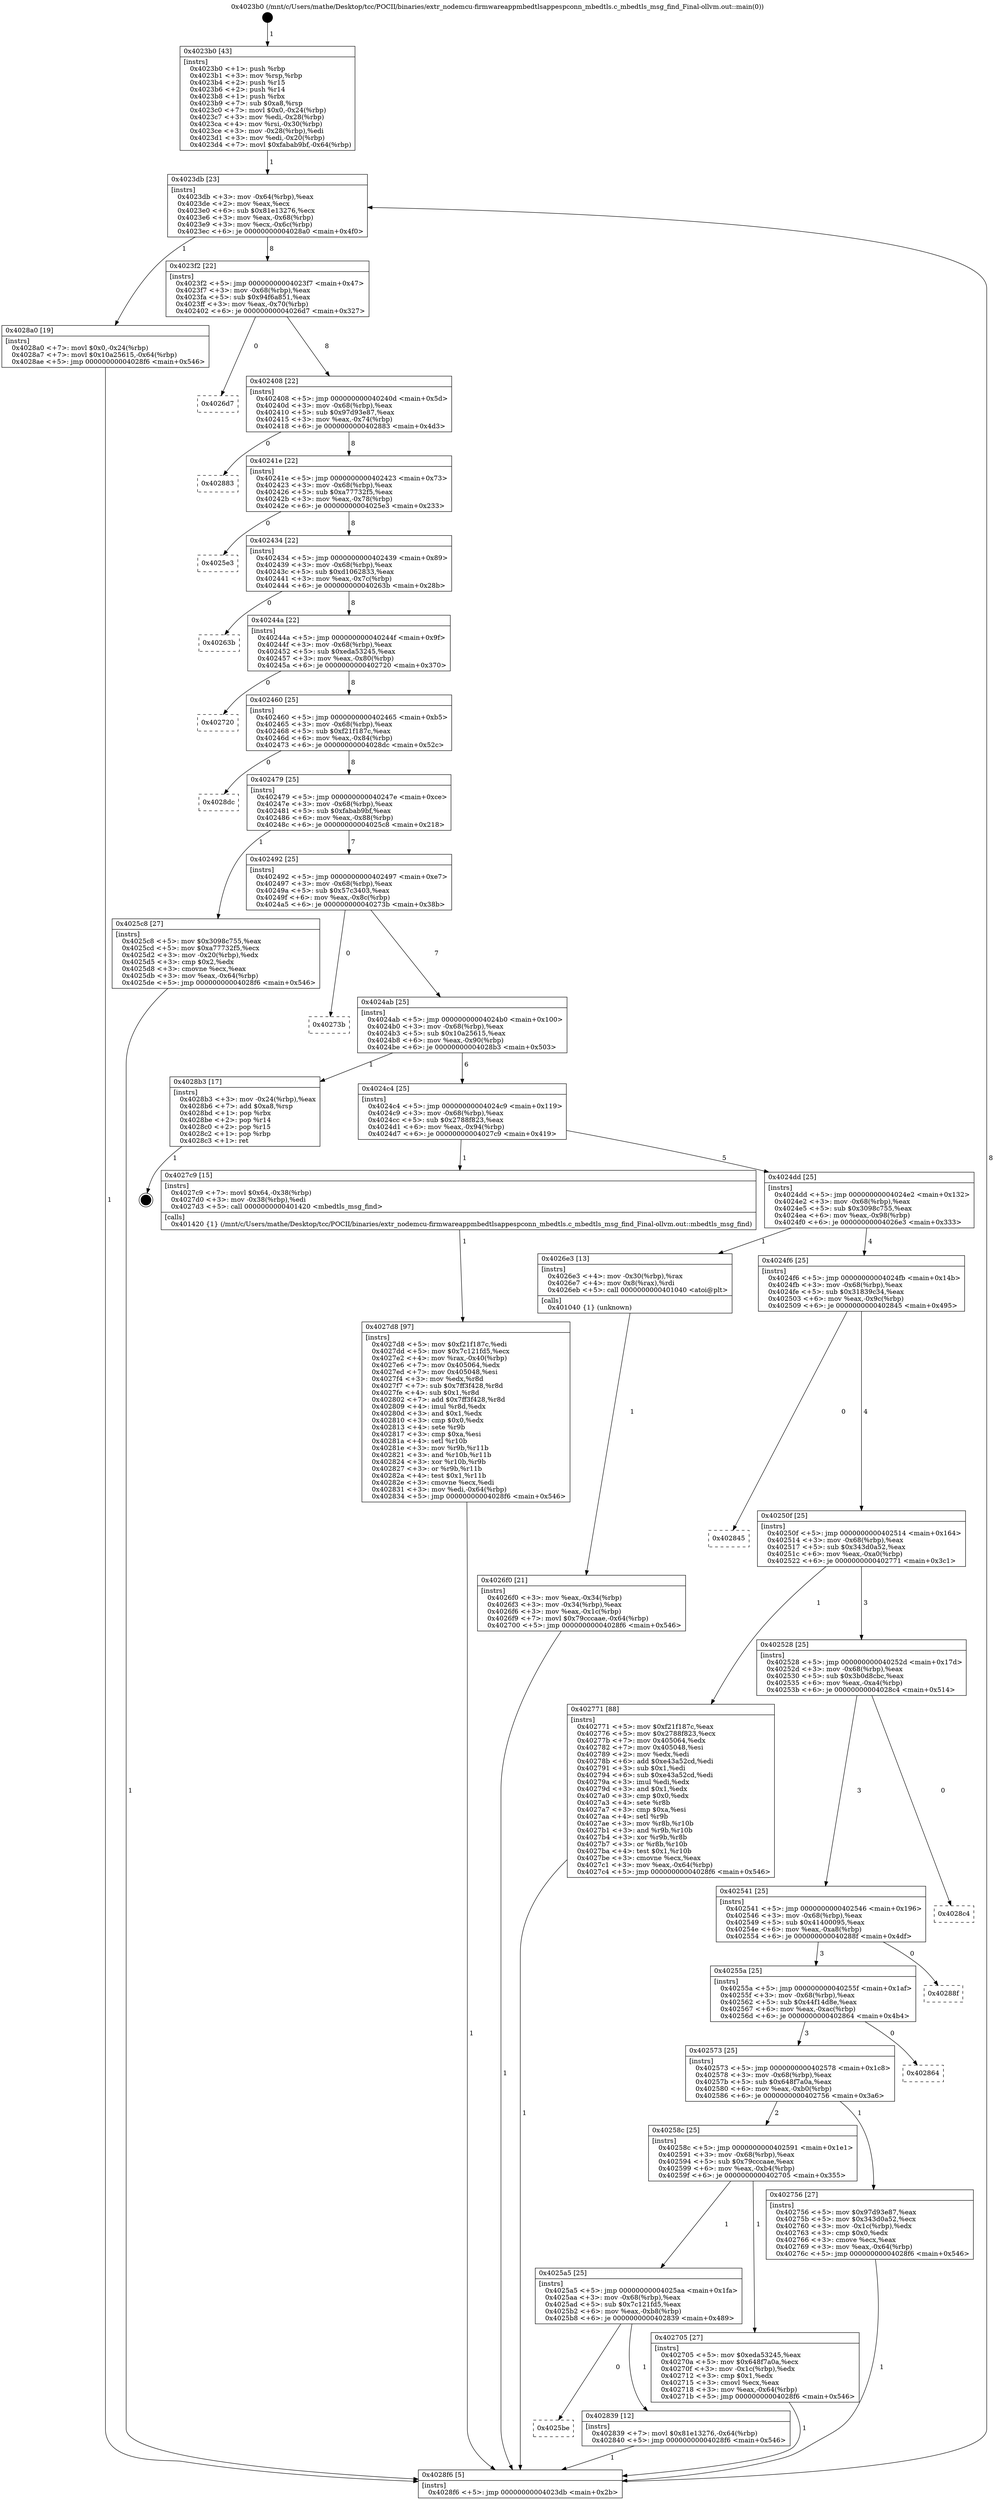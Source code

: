 digraph "0x4023b0" {
  label = "0x4023b0 (/mnt/c/Users/mathe/Desktop/tcc/POCII/binaries/extr_nodemcu-firmwareappmbedtlsappespconn_mbedtls.c_mbedtls_msg_find_Final-ollvm.out::main(0))"
  labelloc = "t"
  node[shape=record]

  Entry [label="",width=0.3,height=0.3,shape=circle,fillcolor=black,style=filled]
  "0x4023db" [label="{
     0x4023db [23]\l
     | [instrs]\l
     &nbsp;&nbsp;0x4023db \<+3\>: mov -0x64(%rbp),%eax\l
     &nbsp;&nbsp;0x4023de \<+2\>: mov %eax,%ecx\l
     &nbsp;&nbsp;0x4023e0 \<+6\>: sub $0x81e13276,%ecx\l
     &nbsp;&nbsp;0x4023e6 \<+3\>: mov %eax,-0x68(%rbp)\l
     &nbsp;&nbsp;0x4023e9 \<+3\>: mov %ecx,-0x6c(%rbp)\l
     &nbsp;&nbsp;0x4023ec \<+6\>: je 00000000004028a0 \<main+0x4f0\>\l
  }"]
  "0x4028a0" [label="{
     0x4028a0 [19]\l
     | [instrs]\l
     &nbsp;&nbsp;0x4028a0 \<+7\>: movl $0x0,-0x24(%rbp)\l
     &nbsp;&nbsp;0x4028a7 \<+7\>: movl $0x10a25615,-0x64(%rbp)\l
     &nbsp;&nbsp;0x4028ae \<+5\>: jmp 00000000004028f6 \<main+0x546\>\l
  }"]
  "0x4023f2" [label="{
     0x4023f2 [22]\l
     | [instrs]\l
     &nbsp;&nbsp;0x4023f2 \<+5\>: jmp 00000000004023f7 \<main+0x47\>\l
     &nbsp;&nbsp;0x4023f7 \<+3\>: mov -0x68(%rbp),%eax\l
     &nbsp;&nbsp;0x4023fa \<+5\>: sub $0x94f6a851,%eax\l
     &nbsp;&nbsp;0x4023ff \<+3\>: mov %eax,-0x70(%rbp)\l
     &nbsp;&nbsp;0x402402 \<+6\>: je 00000000004026d7 \<main+0x327\>\l
  }"]
  Exit [label="",width=0.3,height=0.3,shape=circle,fillcolor=black,style=filled,peripheries=2]
  "0x4026d7" [label="{
     0x4026d7\l
  }", style=dashed]
  "0x402408" [label="{
     0x402408 [22]\l
     | [instrs]\l
     &nbsp;&nbsp;0x402408 \<+5\>: jmp 000000000040240d \<main+0x5d\>\l
     &nbsp;&nbsp;0x40240d \<+3\>: mov -0x68(%rbp),%eax\l
     &nbsp;&nbsp;0x402410 \<+5\>: sub $0x97d93e87,%eax\l
     &nbsp;&nbsp;0x402415 \<+3\>: mov %eax,-0x74(%rbp)\l
     &nbsp;&nbsp;0x402418 \<+6\>: je 0000000000402883 \<main+0x4d3\>\l
  }"]
  "0x4025be" [label="{
     0x4025be\l
  }", style=dashed]
  "0x402883" [label="{
     0x402883\l
  }", style=dashed]
  "0x40241e" [label="{
     0x40241e [22]\l
     | [instrs]\l
     &nbsp;&nbsp;0x40241e \<+5\>: jmp 0000000000402423 \<main+0x73\>\l
     &nbsp;&nbsp;0x402423 \<+3\>: mov -0x68(%rbp),%eax\l
     &nbsp;&nbsp;0x402426 \<+5\>: sub $0xa77732f5,%eax\l
     &nbsp;&nbsp;0x40242b \<+3\>: mov %eax,-0x78(%rbp)\l
     &nbsp;&nbsp;0x40242e \<+6\>: je 00000000004025e3 \<main+0x233\>\l
  }"]
  "0x402839" [label="{
     0x402839 [12]\l
     | [instrs]\l
     &nbsp;&nbsp;0x402839 \<+7\>: movl $0x81e13276,-0x64(%rbp)\l
     &nbsp;&nbsp;0x402840 \<+5\>: jmp 00000000004028f6 \<main+0x546\>\l
  }"]
  "0x4025e3" [label="{
     0x4025e3\l
  }", style=dashed]
  "0x402434" [label="{
     0x402434 [22]\l
     | [instrs]\l
     &nbsp;&nbsp;0x402434 \<+5\>: jmp 0000000000402439 \<main+0x89\>\l
     &nbsp;&nbsp;0x402439 \<+3\>: mov -0x68(%rbp),%eax\l
     &nbsp;&nbsp;0x40243c \<+5\>: sub $0xd1062833,%eax\l
     &nbsp;&nbsp;0x402441 \<+3\>: mov %eax,-0x7c(%rbp)\l
     &nbsp;&nbsp;0x402444 \<+6\>: je 000000000040263b \<main+0x28b\>\l
  }"]
  "0x4027d8" [label="{
     0x4027d8 [97]\l
     | [instrs]\l
     &nbsp;&nbsp;0x4027d8 \<+5\>: mov $0xf21f187c,%edi\l
     &nbsp;&nbsp;0x4027dd \<+5\>: mov $0x7c121fd5,%ecx\l
     &nbsp;&nbsp;0x4027e2 \<+4\>: mov %rax,-0x40(%rbp)\l
     &nbsp;&nbsp;0x4027e6 \<+7\>: mov 0x405064,%edx\l
     &nbsp;&nbsp;0x4027ed \<+7\>: mov 0x405048,%esi\l
     &nbsp;&nbsp;0x4027f4 \<+3\>: mov %edx,%r8d\l
     &nbsp;&nbsp;0x4027f7 \<+7\>: sub $0x7ff3f428,%r8d\l
     &nbsp;&nbsp;0x4027fe \<+4\>: sub $0x1,%r8d\l
     &nbsp;&nbsp;0x402802 \<+7\>: add $0x7ff3f428,%r8d\l
     &nbsp;&nbsp;0x402809 \<+4\>: imul %r8d,%edx\l
     &nbsp;&nbsp;0x40280d \<+3\>: and $0x1,%edx\l
     &nbsp;&nbsp;0x402810 \<+3\>: cmp $0x0,%edx\l
     &nbsp;&nbsp;0x402813 \<+4\>: sete %r9b\l
     &nbsp;&nbsp;0x402817 \<+3\>: cmp $0xa,%esi\l
     &nbsp;&nbsp;0x40281a \<+4\>: setl %r10b\l
     &nbsp;&nbsp;0x40281e \<+3\>: mov %r9b,%r11b\l
     &nbsp;&nbsp;0x402821 \<+3\>: and %r10b,%r11b\l
     &nbsp;&nbsp;0x402824 \<+3\>: xor %r10b,%r9b\l
     &nbsp;&nbsp;0x402827 \<+3\>: or %r9b,%r11b\l
     &nbsp;&nbsp;0x40282a \<+4\>: test $0x1,%r11b\l
     &nbsp;&nbsp;0x40282e \<+3\>: cmovne %ecx,%edi\l
     &nbsp;&nbsp;0x402831 \<+3\>: mov %edi,-0x64(%rbp)\l
     &nbsp;&nbsp;0x402834 \<+5\>: jmp 00000000004028f6 \<main+0x546\>\l
  }"]
  "0x40263b" [label="{
     0x40263b\l
  }", style=dashed]
  "0x40244a" [label="{
     0x40244a [22]\l
     | [instrs]\l
     &nbsp;&nbsp;0x40244a \<+5\>: jmp 000000000040244f \<main+0x9f\>\l
     &nbsp;&nbsp;0x40244f \<+3\>: mov -0x68(%rbp),%eax\l
     &nbsp;&nbsp;0x402452 \<+5\>: sub $0xeda53245,%eax\l
     &nbsp;&nbsp;0x402457 \<+3\>: mov %eax,-0x80(%rbp)\l
     &nbsp;&nbsp;0x40245a \<+6\>: je 0000000000402720 \<main+0x370\>\l
  }"]
  "0x4025a5" [label="{
     0x4025a5 [25]\l
     | [instrs]\l
     &nbsp;&nbsp;0x4025a5 \<+5\>: jmp 00000000004025aa \<main+0x1fa\>\l
     &nbsp;&nbsp;0x4025aa \<+3\>: mov -0x68(%rbp),%eax\l
     &nbsp;&nbsp;0x4025ad \<+5\>: sub $0x7c121fd5,%eax\l
     &nbsp;&nbsp;0x4025b2 \<+6\>: mov %eax,-0xb8(%rbp)\l
     &nbsp;&nbsp;0x4025b8 \<+6\>: je 0000000000402839 \<main+0x489\>\l
  }"]
  "0x402720" [label="{
     0x402720\l
  }", style=dashed]
  "0x402460" [label="{
     0x402460 [25]\l
     | [instrs]\l
     &nbsp;&nbsp;0x402460 \<+5\>: jmp 0000000000402465 \<main+0xb5\>\l
     &nbsp;&nbsp;0x402465 \<+3\>: mov -0x68(%rbp),%eax\l
     &nbsp;&nbsp;0x402468 \<+5\>: sub $0xf21f187c,%eax\l
     &nbsp;&nbsp;0x40246d \<+6\>: mov %eax,-0x84(%rbp)\l
     &nbsp;&nbsp;0x402473 \<+6\>: je 00000000004028dc \<main+0x52c\>\l
  }"]
  "0x402705" [label="{
     0x402705 [27]\l
     | [instrs]\l
     &nbsp;&nbsp;0x402705 \<+5\>: mov $0xeda53245,%eax\l
     &nbsp;&nbsp;0x40270a \<+5\>: mov $0x648f7a0a,%ecx\l
     &nbsp;&nbsp;0x40270f \<+3\>: mov -0x1c(%rbp),%edx\l
     &nbsp;&nbsp;0x402712 \<+3\>: cmp $0x1,%edx\l
     &nbsp;&nbsp;0x402715 \<+3\>: cmovl %ecx,%eax\l
     &nbsp;&nbsp;0x402718 \<+3\>: mov %eax,-0x64(%rbp)\l
     &nbsp;&nbsp;0x40271b \<+5\>: jmp 00000000004028f6 \<main+0x546\>\l
  }"]
  "0x4028dc" [label="{
     0x4028dc\l
  }", style=dashed]
  "0x402479" [label="{
     0x402479 [25]\l
     | [instrs]\l
     &nbsp;&nbsp;0x402479 \<+5\>: jmp 000000000040247e \<main+0xce\>\l
     &nbsp;&nbsp;0x40247e \<+3\>: mov -0x68(%rbp),%eax\l
     &nbsp;&nbsp;0x402481 \<+5\>: sub $0xfabab9bf,%eax\l
     &nbsp;&nbsp;0x402486 \<+6\>: mov %eax,-0x88(%rbp)\l
     &nbsp;&nbsp;0x40248c \<+6\>: je 00000000004025c8 \<main+0x218\>\l
  }"]
  "0x40258c" [label="{
     0x40258c [25]\l
     | [instrs]\l
     &nbsp;&nbsp;0x40258c \<+5\>: jmp 0000000000402591 \<main+0x1e1\>\l
     &nbsp;&nbsp;0x402591 \<+3\>: mov -0x68(%rbp),%eax\l
     &nbsp;&nbsp;0x402594 \<+5\>: sub $0x79cccaae,%eax\l
     &nbsp;&nbsp;0x402599 \<+6\>: mov %eax,-0xb4(%rbp)\l
     &nbsp;&nbsp;0x40259f \<+6\>: je 0000000000402705 \<main+0x355\>\l
  }"]
  "0x4025c8" [label="{
     0x4025c8 [27]\l
     | [instrs]\l
     &nbsp;&nbsp;0x4025c8 \<+5\>: mov $0x3098c755,%eax\l
     &nbsp;&nbsp;0x4025cd \<+5\>: mov $0xa77732f5,%ecx\l
     &nbsp;&nbsp;0x4025d2 \<+3\>: mov -0x20(%rbp),%edx\l
     &nbsp;&nbsp;0x4025d5 \<+3\>: cmp $0x2,%edx\l
     &nbsp;&nbsp;0x4025d8 \<+3\>: cmovne %ecx,%eax\l
     &nbsp;&nbsp;0x4025db \<+3\>: mov %eax,-0x64(%rbp)\l
     &nbsp;&nbsp;0x4025de \<+5\>: jmp 00000000004028f6 \<main+0x546\>\l
  }"]
  "0x402492" [label="{
     0x402492 [25]\l
     | [instrs]\l
     &nbsp;&nbsp;0x402492 \<+5\>: jmp 0000000000402497 \<main+0xe7\>\l
     &nbsp;&nbsp;0x402497 \<+3\>: mov -0x68(%rbp),%eax\l
     &nbsp;&nbsp;0x40249a \<+5\>: sub $0x57c3403,%eax\l
     &nbsp;&nbsp;0x40249f \<+6\>: mov %eax,-0x8c(%rbp)\l
     &nbsp;&nbsp;0x4024a5 \<+6\>: je 000000000040273b \<main+0x38b\>\l
  }"]
  "0x4028f6" [label="{
     0x4028f6 [5]\l
     | [instrs]\l
     &nbsp;&nbsp;0x4028f6 \<+5\>: jmp 00000000004023db \<main+0x2b\>\l
  }"]
  "0x4023b0" [label="{
     0x4023b0 [43]\l
     | [instrs]\l
     &nbsp;&nbsp;0x4023b0 \<+1\>: push %rbp\l
     &nbsp;&nbsp;0x4023b1 \<+3\>: mov %rsp,%rbp\l
     &nbsp;&nbsp;0x4023b4 \<+2\>: push %r15\l
     &nbsp;&nbsp;0x4023b6 \<+2\>: push %r14\l
     &nbsp;&nbsp;0x4023b8 \<+1\>: push %rbx\l
     &nbsp;&nbsp;0x4023b9 \<+7\>: sub $0xa8,%rsp\l
     &nbsp;&nbsp;0x4023c0 \<+7\>: movl $0x0,-0x24(%rbp)\l
     &nbsp;&nbsp;0x4023c7 \<+3\>: mov %edi,-0x28(%rbp)\l
     &nbsp;&nbsp;0x4023ca \<+4\>: mov %rsi,-0x30(%rbp)\l
     &nbsp;&nbsp;0x4023ce \<+3\>: mov -0x28(%rbp),%edi\l
     &nbsp;&nbsp;0x4023d1 \<+3\>: mov %edi,-0x20(%rbp)\l
     &nbsp;&nbsp;0x4023d4 \<+7\>: movl $0xfabab9bf,-0x64(%rbp)\l
  }"]
  "0x402756" [label="{
     0x402756 [27]\l
     | [instrs]\l
     &nbsp;&nbsp;0x402756 \<+5\>: mov $0x97d93e87,%eax\l
     &nbsp;&nbsp;0x40275b \<+5\>: mov $0x343d0a52,%ecx\l
     &nbsp;&nbsp;0x402760 \<+3\>: mov -0x1c(%rbp),%edx\l
     &nbsp;&nbsp;0x402763 \<+3\>: cmp $0x0,%edx\l
     &nbsp;&nbsp;0x402766 \<+3\>: cmove %ecx,%eax\l
     &nbsp;&nbsp;0x402769 \<+3\>: mov %eax,-0x64(%rbp)\l
     &nbsp;&nbsp;0x40276c \<+5\>: jmp 00000000004028f6 \<main+0x546\>\l
  }"]
  "0x40273b" [label="{
     0x40273b\l
  }", style=dashed]
  "0x4024ab" [label="{
     0x4024ab [25]\l
     | [instrs]\l
     &nbsp;&nbsp;0x4024ab \<+5\>: jmp 00000000004024b0 \<main+0x100\>\l
     &nbsp;&nbsp;0x4024b0 \<+3\>: mov -0x68(%rbp),%eax\l
     &nbsp;&nbsp;0x4024b3 \<+5\>: sub $0x10a25615,%eax\l
     &nbsp;&nbsp;0x4024b8 \<+6\>: mov %eax,-0x90(%rbp)\l
     &nbsp;&nbsp;0x4024be \<+6\>: je 00000000004028b3 \<main+0x503\>\l
  }"]
  "0x402573" [label="{
     0x402573 [25]\l
     | [instrs]\l
     &nbsp;&nbsp;0x402573 \<+5\>: jmp 0000000000402578 \<main+0x1c8\>\l
     &nbsp;&nbsp;0x402578 \<+3\>: mov -0x68(%rbp),%eax\l
     &nbsp;&nbsp;0x40257b \<+5\>: sub $0x648f7a0a,%eax\l
     &nbsp;&nbsp;0x402580 \<+6\>: mov %eax,-0xb0(%rbp)\l
     &nbsp;&nbsp;0x402586 \<+6\>: je 0000000000402756 \<main+0x3a6\>\l
  }"]
  "0x4028b3" [label="{
     0x4028b3 [17]\l
     | [instrs]\l
     &nbsp;&nbsp;0x4028b3 \<+3\>: mov -0x24(%rbp),%eax\l
     &nbsp;&nbsp;0x4028b6 \<+7\>: add $0xa8,%rsp\l
     &nbsp;&nbsp;0x4028bd \<+1\>: pop %rbx\l
     &nbsp;&nbsp;0x4028be \<+2\>: pop %r14\l
     &nbsp;&nbsp;0x4028c0 \<+2\>: pop %r15\l
     &nbsp;&nbsp;0x4028c2 \<+1\>: pop %rbp\l
     &nbsp;&nbsp;0x4028c3 \<+1\>: ret\l
  }"]
  "0x4024c4" [label="{
     0x4024c4 [25]\l
     | [instrs]\l
     &nbsp;&nbsp;0x4024c4 \<+5\>: jmp 00000000004024c9 \<main+0x119\>\l
     &nbsp;&nbsp;0x4024c9 \<+3\>: mov -0x68(%rbp),%eax\l
     &nbsp;&nbsp;0x4024cc \<+5\>: sub $0x2788f823,%eax\l
     &nbsp;&nbsp;0x4024d1 \<+6\>: mov %eax,-0x94(%rbp)\l
     &nbsp;&nbsp;0x4024d7 \<+6\>: je 00000000004027c9 \<main+0x419\>\l
  }"]
  "0x402864" [label="{
     0x402864\l
  }", style=dashed]
  "0x4027c9" [label="{
     0x4027c9 [15]\l
     | [instrs]\l
     &nbsp;&nbsp;0x4027c9 \<+7\>: movl $0x64,-0x38(%rbp)\l
     &nbsp;&nbsp;0x4027d0 \<+3\>: mov -0x38(%rbp),%edi\l
     &nbsp;&nbsp;0x4027d3 \<+5\>: call 0000000000401420 \<mbedtls_msg_find\>\l
     | [calls]\l
     &nbsp;&nbsp;0x401420 \{1\} (/mnt/c/Users/mathe/Desktop/tcc/POCII/binaries/extr_nodemcu-firmwareappmbedtlsappespconn_mbedtls.c_mbedtls_msg_find_Final-ollvm.out::mbedtls_msg_find)\l
  }"]
  "0x4024dd" [label="{
     0x4024dd [25]\l
     | [instrs]\l
     &nbsp;&nbsp;0x4024dd \<+5\>: jmp 00000000004024e2 \<main+0x132\>\l
     &nbsp;&nbsp;0x4024e2 \<+3\>: mov -0x68(%rbp),%eax\l
     &nbsp;&nbsp;0x4024e5 \<+5\>: sub $0x3098c755,%eax\l
     &nbsp;&nbsp;0x4024ea \<+6\>: mov %eax,-0x98(%rbp)\l
     &nbsp;&nbsp;0x4024f0 \<+6\>: je 00000000004026e3 \<main+0x333\>\l
  }"]
  "0x40255a" [label="{
     0x40255a [25]\l
     | [instrs]\l
     &nbsp;&nbsp;0x40255a \<+5\>: jmp 000000000040255f \<main+0x1af\>\l
     &nbsp;&nbsp;0x40255f \<+3\>: mov -0x68(%rbp),%eax\l
     &nbsp;&nbsp;0x402562 \<+5\>: sub $0x44f14d8e,%eax\l
     &nbsp;&nbsp;0x402567 \<+6\>: mov %eax,-0xac(%rbp)\l
     &nbsp;&nbsp;0x40256d \<+6\>: je 0000000000402864 \<main+0x4b4\>\l
  }"]
  "0x4026e3" [label="{
     0x4026e3 [13]\l
     | [instrs]\l
     &nbsp;&nbsp;0x4026e3 \<+4\>: mov -0x30(%rbp),%rax\l
     &nbsp;&nbsp;0x4026e7 \<+4\>: mov 0x8(%rax),%rdi\l
     &nbsp;&nbsp;0x4026eb \<+5\>: call 0000000000401040 \<atoi@plt\>\l
     | [calls]\l
     &nbsp;&nbsp;0x401040 \{1\} (unknown)\l
  }"]
  "0x4024f6" [label="{
     0x4024f6 [25]\l
     | [instrs]\l
     &nbsp;&nbsp;0x4024f6 \<+5\>: jmp 00000000004024fb \<main+0x14b\>\l
     &nbsp;&nbsp;0x4024fb \<+3\>: mov -0x68(%rbp),%eax\l
     &nbsp;&nbsp;0x4024fe \<+5\>: sub $0x31839c34,%eax\l
     &nbsp;&nbsp;0x402503 \<+6\>: mov %eax,-0x9c(%rbp)\l
     &nbsp;&nbsp;0x402509 \<+6\>: je 0000000000402845 \<main+0x495\>\l
  }"]
  "0x4026f0" [label="{
     0x4026f0 [21]\l
     | [instrs]\l
     &nbsp;&nbsp;0x4026f0 \<+3\>: mov %eax,-0x34(%rbp)\l
     &nbsp;&nbsp;0x4026f3 \<+3\>: mov -0x34(%rbp),%eax\l
     &nbsp;&nbsp;0x4026f6 \<+3\>: mov %eax,-0x1c(%rbp)\l
     &nbsp;&nbsp;0x4026f9 \<+7\>: movl $0x79cccaae,-0x64(%rbp)\l
     &nbsp;&nbsp;0x402700 \<+5\>: jmp 00000000004028f6 \<main+0x546\>\l
  }"]
  "0x40288f" [label="{
     0x40288f\l
  }", style=dashed]
  "0x402845" [label="{
     0x402845\l
  }", style=dashed]
  "0x40250f" [label="{
     0x40250f [25]\l
     | [instrs]\l
     &nbsp;&nbsp;0x40250f \<+5\>: jmp 0000000000402514 \<main+0x164\>\l
     &nbsp;&nbsp;0x402514 \<+3\>: mov -0x68(%rbp),%eax\l
     &nbsp;&nbsp;0x402517 \<+5\>: sub $0x343d0a52,%eax\l
     &nbsp;&nbsp;0x40251c \<+6\>: mov %eax,-0xa0(%rbp)\l
     &nbsp;&nbsp;0x402522 \<+6\>: je 0000000000402771 \<main+0x3c1\>\l
  }"]
  "0x402541" [label="{
     0x402541 [25]\l
     | [instrs]\l
     &nbsp;&nbsp;0x402541 \<+5\>: jmp 0000000000402546 \<main+0x196\>\l
     &nbsp;&nbsp;0x402546 \<+3\>: mov -0x68(%rbp),%eax\l
     &nbsp;&nbsp;0x402549 \<+5\>: sub $0x41400095,%eax\l
     &nbsp;&nbsp;0x40254e \<+6\>: mov %eax,-0xa8(%rbp)\l
     &nbsp;&nbsp;0x402554 \<+6\>: je 000000000040288f \<main+0x4df\>\l
  }"]
  "0x402771" [label="{
     0x402771 [88]\l
     | [instrs]\l
     &nbsp;&nbsp;0x402771 \<+5\>: mov $0xf21f187c,%eax\l
     &nbsp;&nbsp;0x402776 \<+5\>: mov $0x2788f823,%ecx\l
     &nbsp;&nbsp;0x40277b \<+7\>: mov 0x405064,%edx\l
     &nbsp;&nbsp;0x402782 \<+7\>: mov 0x405048,%esi\l
     &nbsp;&nbsp;0x402789 \<+2\>: mov %edx,%edi\l
     &nbsp;&nbsp;0x40278b \<+6\>: add $0xe43a52cd,%edi\l
     &nbsp;&nbsp;0x402791 \<+3\>: sub $0x1,%edi\l
     &nbsp;&nbsp;0x402794 \<+6\>: sub $0xe43a52cd,%edi\l
     &nbsp;&nbsp;0x40279a \<+3\>: imul %edi,%edx\l
     &nbsp;&nbsp;0x40279d \<+3\>: and $0x1,%edx\l
     &nbsp;&nbsp;0x4027a0 \<+3\>: cmp $0x0,%edx\l
     &nbsp;&nbsp;0x4027a3 \<+4\>: sete %r8b\l
     &nbsp;&nbsp;0x4027a7 \<+3\>: cmp $0xa,%esi\l
     &nbsp;&nbsp;0x4027aa \<+4\>: setl %r9b\l
     &nbsp;&nbsp;0x4027ae \<+3\>: mov %r8b,%r10b\l
     &nbsp;&nbsp;0x4027b1 \<+3\>: and %r9b,%r10b\l
     &nbsp;&nbsp;0x4027b4 \<+3\>: xor %r9b,%r8b\l
     &nbsp;&nbsp;0x4027b7 \<+3\>: or %r8b,%r10b\l
     &nbsp;&nbsp;0x4027ba \<+4\>: test $0x1,%r10b\l
     &nbsp;&nbsp;0x4027be \<+3\>: cmovne %ecx,%eax\l
     &nbsp;&nbsp;0x4027c1 \<+3\>: mov %eax,-0x64(%rbp)\l
     &nbsp;&nbsp;0x4027c4 \<+5\>: jmp 00000000004028f6 \<main+0x546\>\l
  }"]
  "0x402528" [label="{
     0x402528 [25]\l
     | [instrs]\l
     &nbsp;&nbsp;0x402528 \<+5\>: jmp 000000000040252d \<main+0x17d\>\l
     &nbsp;&nbsp;0x40252d \<+3\>: mov -0x68(%rbp),%eax\l
     &nbsp;&nbsp;0x402530 \<+5\>: sub $0x3b0d8cbc,%eax\l
     &nbsp;&nbsp;0x402535 \<+6\>: mov %eax,-0xa4(%rbp)\l
     &nbsp;&nbsp;0x40253b \<+6\>: je 00000000004028c4 \<main+0x514\>\l
  }"]
  "0x4028c4" [label="{
     0x4028c4\l
  }", style=dashed]
  Entry -> "0x4023b0" [label=" 1"]
  "0x4023db" -> "0x4028a0" [label=" 1"]
  "0x4023db" -> "0x4023f2" [label=" 8"]
  "0x4028b3" -> Exit [label=" 1"]
  "0x4023f2" -> "0x4026d7" [label=" 0"]
  "0x4023f2" -> "0x402408" [label=" 8"]
  "0x4028a0" -> "0x4028f6" [label=" 1"]
  "0x402408" -> "0x402883" [label=" 0"]
  "0x402408" -> "0x40241e" [label=" 8"]
  "0x402839" -> "0x4028f6" [label=" 1"]
  "0x40241e" -> "0x4025e3" [label=" 0"]
  "0x40241e" -> "0x402434" [label=" 8"]
  "0x4025a5" -> "0x4025be" [label=" 0"]
  "0x402434" -> "0x40263b" [label=" 0"]
  "0x402434" -> "0x40244a" [label=" 8"]
  "0x4025a5" -> "0x402839" [label=" 1"]
  "0x40244a" -> "0x402720" [label=" 0"]
  "0x40244a" -> "0x402460" [label=" 8"]
  "0x4027d8" -> "0x4028f6" [label=" 1"]
  "0x402460" -> "0x4028dc" [label=" 0"]
  "0x402460" -> "0x402479" [label=" 8"]
  "0x4027c9" -> "0x4027d8" [label=" 1"]
  "0x402479" -> "0x4025c8" [label=" 1"]
  "0x402479" -> "0x402492" [label=" 7"]
  "0x4025c8" -> "0x4028f6" [label=" 1"]
  "0x4023b0" -> "0x4023db" [label=" 1"]
  "0x4028f6" -> "0x4023db" [label=" 8"]
  "0x402756" -> "0x4028f6" [label=" 1"]
  "0x402492" -> "0x40273b" [label=" 0"]
  "0x402492" -> "0x4024ab" [label=" 7"]
  "0x402705" -> "0x4028f6" [label=" 1"]
  "0x4024ab" -> "0x4028b3" [label=" 1"]
  "0x4024ab" -> "0x4024c4" [label=" 6"]
  "0x40258c" -> "0x402705" [label=" 1"]
  "0x4024c4" -> "0x4027c9" [label=" 1"]
  "0x4024c4" -> "0x4024dd" [label=" 5"]
  "0x402771" -> "0x4028f6" [label=" 1"]
  "0x4024dd" -> "0x4026e3" [label=" 1"]
  "0x4024dd" -> "0x4024f6" [label=" 4"]
  "0x4026e3" -> "0x4026f0" [label=" 1"]
  "0x4026f0" -> "0x4028f6" [label=" 1"]
  "0x402573" -> "0x402756" [label=" 1"]
  "0x4024f6" -> "0x402845" [label=" 0"]
  "0x4024f6" -> "0x40250f" [label=" 4"]
  "0x40258c" -> "0x4025a5" [label=" 1"]
  "0x40250f" -> "0x402771" [label=" 1"]
  "0x40250f" -> "0x402528" [label=" 3"]
  "0x40255a" -> "0x402864" [label=" 0"]
  "0x402528" -> "0x4028c4" [label=" 0"]
  "0x402528" -> "0x402541" [label=" 3"]
  "0x40255a" -> "0x402573" [label=" 3"]
  "0x402541" -> "0x40288f" [label=" 0"]
  "0x402541" -> "0x40255a" [label=" 3"]
  "0x402573" -> "0x40258c" [label=" 2"]
}
